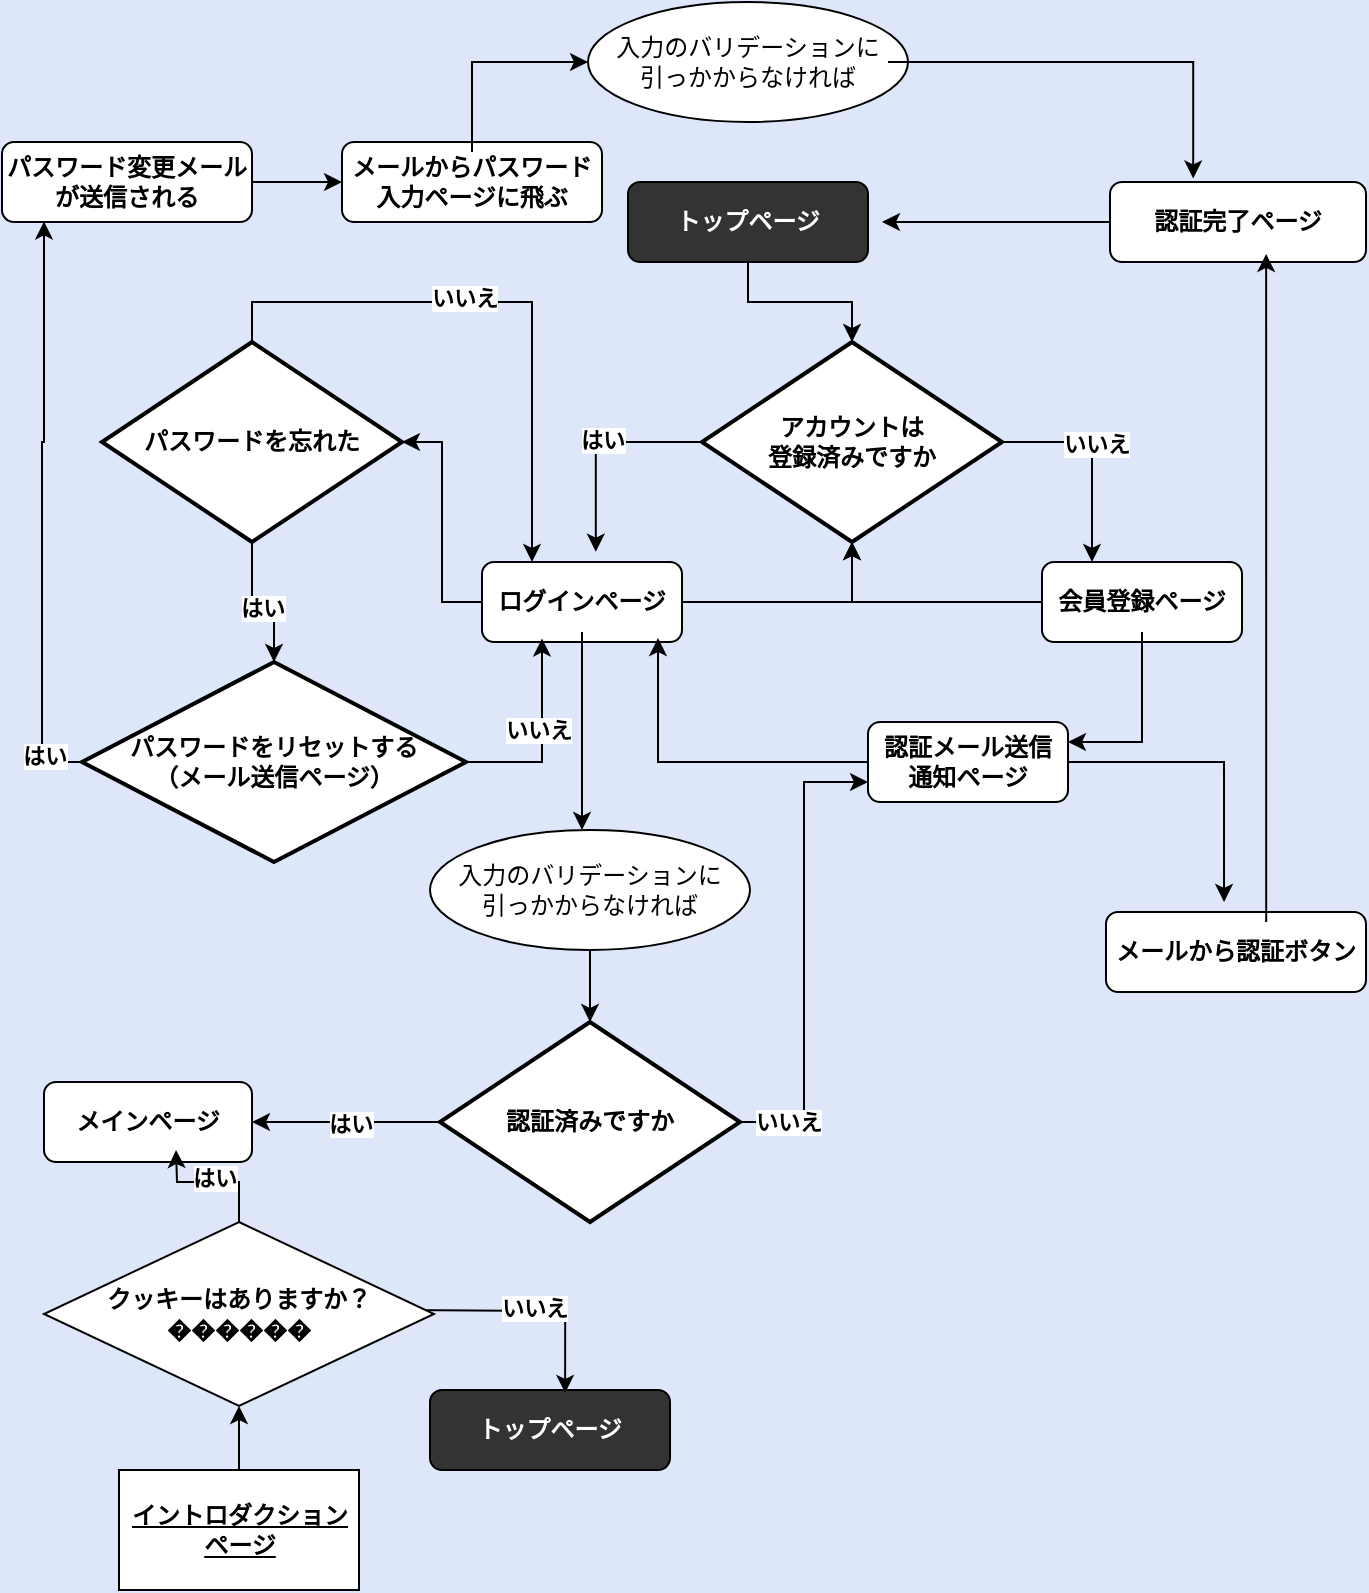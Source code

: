 <mxfile version="21.5.2" type="github">
  <diagram id="C5RBs43oDa-KdzZeNtuy" name="Page-1">
    <mxGraphModel dx="482" dy="691" grid="1" gridSize="16" guides="1" tooltips="1" connect="1" arrows="1" fold="1" page="1" pageScale="1" pageWidth="827" pageHeight="1169" background="#DEE6FA" math="0" shadow="0">
      <root>
        <mxCell id="WIyWlLk6GJQsqaUBKTNV-0" />
        <mxCell id="WIyWlLk6GJQsqaUBKTNV-1" parent="WIyWlLk6GJQsqaUBKTNV-0" />
        <mxCell id="aztCClMb9fiekYysPnz5-6" style="edgeStyle=orthogonalEdgeStyle;rounded=0;orthogonalLoop=1;jettySize=auto;html=1;entryX=0.5;entryY=0;entryDx=0;entryDy=0;entryPerimeter=0;" parent="WIyWlLk6GJQsqaUBKTNV-1" source="aztCClMb9fiekYysPnz5-3" target="aztCClMb9fiekYysPnz5-5" edge="1">
          <mxGeometry relative="1" as="geometry" />
        </mxCell>
        <mxCell id="aztCClMb9fiekYysPnz5-3" value="トップページ" style="rounded=1;whiteSpace=wrap;html=1;fontSize=12;glass=0;strokeWidth=1;shadow=0;fontStyle=1;fontColor=#fff;fillColor=#333;" parent="WIyWlLk6GJQsqaUBKTNV-1" vertex="1">
          <mxGeometry x="353" y="220" width="120" height="40" as="geometry" />
        </mxCell>
        <mxCell id="aztCClMb9fiekYysPnz5-11" style="edgeStyle=orthogonalEdgeStyle;rounded=0;orthogonalLoop=1;jettySize=auto;html=1;entryX=0.569;entryY=-0.129;entryDx=0;entryDy=0;entryPerimeter=0;" parent="WIyWlLk6GJQsqaUBKTNV-1" source="aztCClMb9fiekYysPnz5-5" target="aztCClMb9fiekYysPnz5-9" edge="1">
          <mxGeometry relative="1" as="geometry" />
        </mxCell>
        <mxCell id="aztCClMb9fiekYysPnz5-12" value="はい" style="edgeLabel;align=center;verticalAlign=middle;resizable=0;points=[];fontStyle=1;html=1;labelBorderColor=none;labelBackgroundColor=default;fontColor=default;fontFamily=Times New Roman;" parent="aztCClMb9fiekYysPnz5-11" vertex="1" connectable="0">
          <mxGeometry x="-0.064" y="-1" relative="1" as="geometry">
            <mxPoint as="offset" />
          </mxGeometry>
        </mxCell>
        <mxCell id="ltHdWcRN-C3PWxI5edL5-7" style="edgeStyle=orthogonalEdgeStyle;rounded=0;orthogonalLoop=1;jettySize=auto;html=1;entryX=0.25;entryY=0;entryDx=0;entryDy=0;" parent="WIyWlLk6GJQsqaUBKTNV-1" source="aztCClMb9fiekYysPnz5-5" target="ltHdWcRN-C3PWxI5edL5-5" edge="1">
          <mxGeometry relative="1" as="geometry" />
        </mxCell>
        <mxCell id="ltHdWcRN-C3PWxI5edL5-10" value="&lt;b&gt;いいえ&lt;/b&gt;" style="edgeLabel;html=1;align=center;verticalAlign=middle;resizable=0;points=[];" parent="ltHdWcRN-C3PWxI5edL5-7" vertex="1" connectable="0">
          <mxGeometry x="-0.121" y="2" relative="1" as="geometry">
            <mxPoint as="offset" />
          </mxGeometry>
        </mxCell>
        <mxCell id="aztCClMb9fiekYysPnz5-5" value="アカウントは&lt;br&gt;登録済みですか" style="strokeWidth=2;html=1;shape=mxgraph.flowchart.decision;whiteSpace=wrap;fontStyle=1" parent="WIyWlLk6GJQsqaUBKTNV-1" vertex="1">
          <mxGeometry x="390" y="300" width="150" height="100" as="geometry" />
        </mxCell>
        <mxCell id="aztCClMb9fiekYysPnz5-8" value="" style="group" parent="WIyWlLk6GJQsqaUBKTNV-1" vertex="1" connectable="0">
          <mxGeometry x="280" y="410" width="100" height="40" as="geometry" />
        </mxCell>
        <mxCell id="aztCClMb9fiekYysPnz5-9" value="" style="rounded=1;whiteSpace=wrap;html=1;" parent="aztCClMb9fiekYysPnz5-8" vertex="1">
          <mxGeometry width="100" height="40" as="geometry" />
        </mxCell>
        <mxCell id="hQmpsot-Bo15s6lT0mzz-2" style="edgeStyle=orthogonalEdgeStyle;rounded=0;orthogonalLoop=1;jettySize=auto;html=1;" parent="aztCClMb9fiekYysPnz5-8" source="aztCClMb9fiekYysPnz5-10" edge="1">
          <mxGeometry relative="1" as="geometry">
            <mxPoint x="50" y="134" as="targetPoint" />
          </mxGeometry>
        </mxCell>
        <mxCell id="aztCClMb9fiekYysPnz5-10" value="ログインページ" style="text;html=1;strokeColor=none;fillColor=none;align=center;verticalAlign=middle;whiteSpace=wrap;rounded=0;fontSize=12;fontStyle=1" parent="aztCClMb9fiekYysPnz5-8" vertex="1">
          <mxGeometry y="5" width="100" height="30" as="geometry" />
        </mxCell>
        <mxCell id="aztCClMb9fiekYysPnz5-19" style="edgeStyle=orthogonalEdgeStyle;rounded=0;orthogonalLoop=1;jettySize=auto;html=1;exitX=0.5;exitY=0;exitDx=0;exitDy=0;exitPerimeter=0;entryX=0.25;entryY=0;entryDx=0;entryDy=0;" parent="WIyWlLk6GJQsqaUBKTNV-1" source="aztCClMb9fiekYysPnz5-13" target="aztCClMb9fiekYysPnz5-9" edge="1">
          <mxGeometry relative="1" as="geometry" />
        </mxCell>
        <mxCell id="aztCClMb9fiekYysPnz5-21" value="&lt;font face=&quot;Times New Roman&quot;&gt;&lt;b&gt;いいえ&lt;br&gt;&lt;/b&gt;&lt;/font&gt;" style="edgeLabel;html=1;align=center;verticalAlign=middle;resizable=0;points=[];" parent="aztCClMb9fiekYysPnz5-19" vertex="1" connectable="0">
          <mxGeometry x="-0.133" y="2" relative="1" as="geometry">
            <mxPoint as="offset" />
          </mxGeometry>
        </mxCell>
        <mxCell id="aztCClMb9fiekYysPnz5-26" style="edgeStyle=orthogonalEdgeStyle;rounded=0;orthogonalLoop=1;jettySize=auto;html=1;entryX=0.5;entryY=0;entryDx=0;entryDy=0;entryPerimeter=0;" parent="WIyWlLk6GJQsqaUBKTNV-1" source="aztCClMb9fiekYysPnz5-13" target="aztCClMb9fiekYysPnz5-30" edge="1">
          <mxGeometry relative="1" as="geometry">
            <mxPoint x="175" y="530" as="targetPoint" />
          </mxGeometry>
        </mxCell>
        <mxCell id="aztCClMb9fiekYysPnz5-28" value="&lt;font face=&quot;Times New Roman&quot;&gt;&lt;b&gt;はい&lt;/b&gt;&lt;br&gt;&lt;/font&gt;" style="edgeLabel;html=1;align=center;verticalAlign=middle;resizable=0;points=[];" parent="aztCClMb9fiekYysPnz5-26" vertex="1" connectable="0">
          <mxGeometry x="-0.024" y="-3" relative="1" as="geometry">
            <mxPoint as="offset" />
          </mxGeometry>
        </mxCell>
        <mxCell id="aztCClMb9fiekYysPnz5-13" value="&lt;b&gt;&lt;font face=&quot;Times New Roman&quot;&gt;パスワードを忘れた&lt;/font&gt;&lt;/b&gt;" style="strokeWidth=2;html=1;shape=mxgraph.flowchart.decision;whiteSpace=wrap;" parent="WIyWlLk6GJQsqaUBKTNV-1" vertex="1">
          <mxGeometry x="90" y="300" width="150" height="100" as="geometry" />
        </mxCell>
        <mxCell id="aztCClMb9fiekYysPnz5-15" style="edgeStyle=orthogonalEdgeStyle;rounded=0;orthogonalLoop=1;jettySize=auto;html=1;" parent="WIyWlLk6GJQsqaUBKTNV-1" source="aztCClMb9fiekYysPnz5-10" target="aztCClMb9fiekYysPnz5-5" edge="1">
          <mxGeometry relative="1" as="geometry" />
        </mxCell>
        <mxCell id="aztCClMb9fiekYysPnz5-18" style="edgeStyle=orthogonalEdgeStyle;rounded=0;orthogonalLoop=1;jettySize=auto;html=1;entryX=1;entryY=0.5;entryDx=0;entryDy=0;entryPerimeter=0;" parent="WIyWlLk6GJQsqaUBKTNV-1" source="aztCClMb9fiekYysPnz5-10" target="aztCClMb9fiekYysPnz5-13" edge="1">
          <mxGeometry relative="1" as="geometry" />
        </mxCell>
        <mxCell id="aztCClMb9fiekYysPnz5-32" style="edgeStyle=orthogonalEdgeStyle;rounded=0;orthogonalLoop=1;jettySize=auto;html=1;entryX=0.3;entryY=0.955;entryDx=0;entryDy=0;entryPerimeter=0;" parent="WIyWlLk6GJQsqaUBKTNV-1" source="aztCClMb9fiekYysPnz5-30" target="aztCClMb9fiekYysPnz5-9" edge="1">
          <mxGeometry relative="1" as="geometry" />
        </mxCell>
        <mxCell id="aztCClMb9fiekYysPnz5-33" value="&lt;font face=&quot;Times New Roman&quot;&gt;&lt;b&gt;いいえ&lt;br&gt;&lt;/b&gt;&lt;/font&gt;" style="edgeLabel;html=1;align=center;verticalAlign=middle;resizable=0;points=[];" parent="aztCClMb9fiekYysPnz5-32" vertex="1" connectable="0">
          <mxGeometry x="0.096" y="2" relative="1" as="geometry">
            <mxPoint as="offset" />
          </mxGeometry>
        </mxCell>
        <mxCell id="aztCClMb9fiekYysPnz5-57" style="edgeStyle=orthogonalEdgeStyle;rounded=0;orthogonalLoop=1;jettySize=auto;html=1;exitX=0;exitY=0.5;exitDx=0;exitDy=0;exitPerimeter=0;entryX=0.168;entryY=0.993;entryDx=0;entryDy=0;entryPerimeter=0;" parent="WIyWlLk6GJQsqaUBKTNV-1" source="aztCClMb9fiekYysPnz5-30" target="aztCClMb9fiekYysPnz5-35" edge="1">
          <mxGeometry relative="1" as="geometry">
            <mxPoint x="60" y="200" as="targetPoint" />
          </mxGeometry>
        </mxCell>
        <mxCell id="ltHdWcRN-C3PWxI5edL5-1" value="はい" style="edgeLabel;html=1;align=center;verticalAlign=middle;resizable=0;points=[];fontStyle=1" parent="aztCClMb9fiekYysPnz5-57" vertex="1" connectable="0">
          <mxGeometry x="-0.875" y="-3" relative="1" as="geometry">
            <mxPoint x="-1" as="offset" />
          </mxGeometry>
        </mxCell>
        <mxCell id="aztCClMb9fiekYysPnz5-30" value="&lt;b&gt;パスワードをリセットする&lt;br&gt;（メール送信ページ）&lt;br&gt;&lt;/b&gt;" style="strokeWidth=2;html=1;shape=mxgraph.flowchart.decision;whiteSpace=wrap;" parent="WIyWlLk6GJQsqaUBKTNV-1" vertex="1">
          <mxGeometry x="80" y="460" width="192" height="100" as="geometry" />
        </mxCell>
        <mxCell id="aztCClMb9fiekYysPnz5-34" value="" style="group" parent="WIyWlLk6GJQsqaUBKTNV-1" vertex="1" connectable="0">
          <mxGeometry x="40" y="200" width="125" height="40" as="geometry" />
        </mxCell>
        <mxCell id="aztCClMb9fiekYysPnz5-35" value="" style="rounded=1;whiteSpace=wrap;html=1;" parent="aztCClMb9fiekYysPnz5-34" vertex="1">
          <mxGeometry width="125" height="40" as="geometry" />
        </mxCell>
        <mxCell id="aztCClMb9fiekYysPnz5-36" value="パスワード変更メールが送信される" style="text;html=1;strokeColor=none;fillColor=none;align=center;verticalAlign=middle;whiteSpace=wrap;rounded=0;fontSize=12;fontStyle=1" parent="aztCClMb9fiekYysPnz5-34" vertex="1">
          <mxGeometry y="5" width="125" height="30" as="geometry" />
        </mxCell>
        <mxCell id="aztCClMb9fiekYysPnz5-39" value="" style="group" parent="WIyWlLk6GJQsqaUBKTNV-1" vertex="1" connectable="0">
          <mxGeometry x="210" y="200" width="130" height="40" as="geometry" />
        </mxCell>
        <mxCell id="aztCClMb9fiekYysPnz5-40" value="" style="rounded=1;whiteSpace=wrap;html=1;" parent="aztCClMb9fiekYysPnz5-39" vertex="1">
          <mxGeometry width="130.0" height="40" as="geometry" />
        </mxCell>
        <mxCell id="aztCClMb9fiekYysPnz5-41" value="メールからパスワード&lt;br&gt;入力ページに飛ぶ" style="text;html=1;strokeColor=none;fillColor=none;align=center;verticalAlign=middle;whiteSpace=wrap;rounded=0;fontSize=12;fontStyle=1" parent="aztCClMb9fiekYysPnz5-39" vertex="1">
          <mxGeometry y="5" width="130.0" height="30" as="geometry" />
        </mxCell>
        <mxCell id="aztCClMb9fiekYysPnz5-53" value="" style="group" parent="WIyWlLk6GJQsqaUBKTNV-1" vertex="1" connectable="0">
          <mxGeometry x="333" y="130" width="160" height="60" as="geometry" />
        </mxCell>
        <mxCell id="aztCClMb9fiekYysPnz5-50" value="" style="verticalLabelPosition=bottom;verticalAlign=top;html=1;shape=mxgraph.flowchart.on-page_reference;" parent="aztCClMb9fiekYysPnz5-53" vertex="1">
          <mxGeometry width="160" height="60" as="geometry" />
        </mxCell>
        <mxCell id="aztCClMb9fiekYysPnz5-51" value="入力のバリデーションに&lt;br&gt;引っかからなければ" style="text;html=1;strokeColor=none;fillColor=none;align=center;verticalAlign=middle;whiteSpace=wrap;rounded=0;" parent="aztCClMb9fiekYysPnz5-53" vertex="1">
          <mxGeometry x="10" y="15" width="140" height="30" as="geometry" />
        </mxCell>
        <mxCell id="aztCClMb9fiekYysPnz5-58" style="edgeStyle=orthogonalEdgeStyle;rounded=0;orthogonalLoop=1;jettySize=auto;html=1;entryX=0;entryY=0.5;entryDx=0;entryDy=0;" parent="WIyWlLk6GJQsqaUBKTNV-1" source="aztCClMb9fiekYysPnz5-36" target="aztCClMb9fiekYysPnz5-41" edge="1">
          <mxGeometry relative="1" as="geometry" />
        </mxCell>
        <mxCell id="aztCClMb9fiekYysPnz5-59" style="edgeStyle=orthogonalEdgeStyle;rounded=0;orthogonalLoop=1;jettySize=auto;html=1;entryX=0;entryY=0.5;entryDx=0;entryDy=0;entryPerimeter=0;" parent="WIyWlLk6GJQsqaUBKTNV-1" source="aztCClMb9fiekYysPnz5-41" target="aztCClMb9fiekYysPnz5-50" edge="1">
          <mxGeometry relative="1" as="geometry" />
        </mxCell>
        <mxCell id="ltHdWcRN-C3PWxI5edL5-4" value="" style="group" parent="WIyWlLk6GJQsqaUBKTNV-1" vertex="1" connectable="0">
          <mxGeometry x="560" y="410" width="100" height="40" as="geometry" />
        </mxCell>
        <mxCell id="ltHdWcRN-C3PWxI5edL5-5" value="" style="rounded=1;whiteSpace=wrap;html=1;" parent="ltHdWcRN-C3PWxI5edL5-4" vertex="1">
          <mxGeometry width="100" height="40" as="geometry" />
        </mxCell>
        <mxCell id="ltHdWcRN-C3PWxI5edL5-6" value="会員登録ページ" style="text;html=1;strokeColor=none;fillColor=none;align=center;verticalAlign=middle;whiteSpace=wrap;rounded=0;fontSize=12;fontStyle=1" parent="ltHdWcRN-C3PWxI5edL5-4" vertex="1">
          <mxGeometry y="5" width="100" height="30" as="geometry" />
        </mxCell>
        <mxCell id="ltHdWcRN-C3PWxI5edL5-8" style="edgeStyle=orthogonalEdgeStyle;rounded=0;orthogonalLoop=1;jettySize=auto;html=1;entryX=0.5;entryY=1;entryDx=0;entryDy=0;entryPerimeter=0;" parent="WIyWlLk6GJQsqaUBKTNV-1" source="ltHdWcRN-C3PWxI5edL5-6" target="aztCClMb9fiekYysPnz5-5" edge="1">
          <mxGeometry relative="1" as="geometry" />
        </mxCell>
        <mxCell id="ltHdWcRN-C3PWxI5edL5-11" value="" style="group" parent="WIyWlLk6GJQsqaUBKTNV-1" vertex="1" connectable="0">
          <mxGeometry x="473" y="490" width="100" height="40" as="geometry" />
        </mxCell>
        <mxCell id="ltHdWcRN-C3PWxI5edL5-12" value="&lt;b&gt;認証メール送信&lt;br&gt;通知ページ&lt;/b&gt;" style="rounded=1;whiteSpace=wrap;html=1;" parent="ltHdWcRN-C3PWxI5edL5-11" vertex="1">
          <mxGeometry width="100" height="40" as="geometry" />
        </mxCell>
        <mxCell id="hQmpsot-Bo15s6lT0mzz-0" style="edgeStyle=orthogonalEdgeStyle;rounded=0;orthogonalLoop=1;jettySize=auto;html=1;entryX=1;entryY=0.25;entryDx=0;entryDy=0;" parent="WIyWlLk6GJQsqaUBKTNV-1" source="ltHdWcRN-C3PWxI5edL5-6" target="ltHdWcRN-C3PWxI5edL5-12" edge="1">
          <mxGeometry relative="1" as="geometry" />
        </mxCell>
        <mxCell id="hQmpsot-Bo15s6lT0mzz-1" style="edgeStyle=orthogonalEdgeStyle;rounded=0;orthogonalLoop=1;jettySize=auto;html=1;exitX=0;exitY=0.5;exitDx=0;exitDy=0;entryX=0.88;entryY=0.95;entryDx=0;entryDy=0;entryPerimeter=0;" parent="WIyWlLk6GJQsqaUBKTNV-1" source="ltHdWcRN-C3PWxI5edL5-12" target="aztCClMb9fiekYysPnz5-9" edge="1">
          <mxGeometry relative="1" as="geometry" />
        </mxCell>
        <mxCell id="hQmpsot-Bo15s6lT0mzz-3" value="" style="group" parent="WIyWlLk6GJQsqaUBKTNV-1" vertex="1" connectable="0">
          <mxGeometry x="254" y="544" width="160" height="60" as="geometry" />
        </mxCell>
        <mxCell id="hQmpsot-Bo15s6lT0mzz-4" value="" style="verticalLabelPosition=bottom;verticalAlign=top;html=1;shape=mxgraph.flowchart.on-page_reference;" parent="hQmpsot-Bo15s6lT0mzz-3" vertex="1">
          <mxGeometry width="160" height="60" as="geometry" />
        </mxCell>
        <mxCell id="hQmpsot-Bo15s6lT0mzz-5" value="入力のバリデーションに&lt;br&gt;引っかからなければ" style="text;html=1;strokeColor=none;fillColor=none;align=center;verticalAlign=middle;whiteSpace=wrap;rounded=0;" parent="hQmpsot-Bo15s6lT0mzz-3" vertex="1">
          <mxGeometry x="10" y="15" width="140" height="30" as="geometry" />
        </mxCell>
        <mxCell id="hQmpsot-Bo15s6lT0mzz-34" style="edgeStyle=orthogonalEdgeStyle;rounded=0;orthogonalLoop=1;jettySize=auto;html=1;entryX=0;entryY=0.75;entryDx=0;entryDy=0;" parent="WIyWlLk6GJQsqaUBKTNV-1" source="hQmpsot-Bo15s6lT0mzz-6" target="ltHdWcRN-C3PWxI5edL5-12" edge="1">
          <mxGeometry relative="1" as="geometry">
            <mxPoint x="409" y="710" as="sourcePoint" />
            <mxPoint x="448" y="528" as="targetPoint" />
          </mxGeometry>
        </mxCell>
        <mxCell id="PPIgT-XpNRlkjWeEEBD5-11" value="&lt;b&gt;いいえ&lt;/b&gt;" style="edgeLabel;html=1;align=center;verticalAlign=middle;resizable=0;points=[];" parent="hQmpsot-Bo15s6lT0mzz-34" vertex="1" connectable="0">
          <mxGeometry x="-0.906" y="1" relative="1" as="geometry">
            <mxPoint x="13" y="1" as="offset" />
          </mxGeometry>
        </mxCell>
        <mxCell id="PPIgT-XpNRlkjWeEEBD5-0" style="edgeStyle=orthogonalEdgeStyle;rounded=0;orthogonalLoop=1;jettySize=auto;html=1;" parent="WIyWlLk6GJQsqaUBKTNV-1" source="hQmpsot-Bo15s6lT0mzz-6" edge="1">
          <mxGeometry relative="1" as="geometry">
            <mxPoint x="208" y="690" as="targetPoint" />
          </mxGeometry>
        </mxCell>
        <mxCell id="PPIgT-XpNRlkjWeEEBD5-9" value="" style="edgeStyle=orthogonalEdgeStyle;rounded=0;orthogonalLoop=1;jettySize=auto;html=1;" parent="WIyWlLk6GJQsqaUBKTNV-1" source="hQmpsot-Bo15s6lT0mzz-6" target="PPIgT-XpNRlkjWeEEBD5-3" edge="1">
          <mxGeometry relative="1" as="geometry" />
        </mxCell>
        <mxCell id="PPIgT-XpNRlkjWeEEBD5-10" value="&lt;b&gt;はい&lt;/b&gt;" style="edgeLabel;html=1;align=center;verticalAlign=middle;resizable=0;points=[];" parent="PPIgT-XpNRlkjWeEEBD5-9" vertex="1" connectable="0">
          <mxGeometry x="-0.041" y="1" relative="1" as="geometry">
            <mxPoint as="offset" />
          </mxGeometry>
        </mxCell>
        <mxCell id="hQmpsot-Bo15s6lT0mzz-6" value="&lt;font face=&quot;Times New Roman&quot;&gt;&lt;b&gt;認証済みですか&lt;/b&gt;&lt;/font&gt;" style="strokeWidth=2;html=1;shape=mxgraph.flowchart.decision;whiteSpace=wrap;" parent="WIyWlLk6GJQsqaUBKTNV-1" vertex="1">
          <mxGeometry x="259" y="640" width="150" height="100" as="geometry" />
        </mxCell>
        <mxCell id="hQmpsot-Bo15s6lT0mzz-7" style="edgeStyle=orthogonalEdgeStyle;rounded=0;orthogonalLoop=1;jettySize=auto;html=1;entryX=0.5;entryY=0;entryDx=0;entryDy=0;entryPerimeter=0;" parent="WIyWlLk6GJQsqaUBKTNV-1" source="hQmpsot-Bo15s6lT0mzz-4" target="hQmpsot-Bo15s6lT0mzz-6" edge="1">
          <mxGeometry relative="1" as="geometry" />
        </mxCell>
        <mxCell id="hQmpsot-Bo15s6lT0mzz-8" value="" style="group" parent="WIyWlLk6GJQsqaUBKTNV-1" vertex="1" connectable="0">
          <mxGeometry x="592" y="585" width="130" height="40" as="geometry" />
        </mxCell>
        <mxCell id="hQmpsot-Bo15s6lT0mzz-9" value="" style="rounded=1;whiteSpace=wrap;html=1;" parent="hQmpsot-Bo15s6lT0mzz-8" vertex="1">
          <mxGeometry width="130.0" height="40" as="geometry" />
        </mxCell>
        <mxCell id="hQmpsot-Bo15s6lT0mzz-10" value="メールから認証ボタン" style="text;html=1;strokeColor=none;fillColor=none;align=center;verticalAlign=middle;whiteSpace=wrap;rounded=0;fontSize=12;fontStyle=1" parent="hQmpsot-Bo15s6lT0mzz-8" vertex="1">
          <mxGeometry y="5" width="130.0" height="30" as="geometry" />
        </mxCell>
        <mxCell id="hQmpsot-Bo15s6lT0mzz-11" style="edgeStyle=orthogonalEdgeStyle;rounded=0;orthogonalLoop=1;jettySize=auto;html=1;entryX=0.454;entryY=-0.125;entryDx=0;entryDy=0;entryPerimeter=0;" parent="WIyWlLk6GJQsqaUBKTNV-1" source="ltHdWcRN-C3PWxI5edL5-12" target="hQmpsot-Bo15s6lT0mzz-9" edge="1">
          <mxGeometry relative="1" as="geometry" />
        </mxCell>
        <mxCell id="hQmpsot-Bo15s6lT0mzz-12" value="" style="group" parent="WIyWlLk6GJQsqaUBKTNV-1" vertex="1" connectable="0">
          <mxGeometry x="594" y="220" width="128" height="40" as="geometry" />
        </mxCell>
        <mxCell id="hQmpsot-Bo15s6lT0mzz-13" value="" style="rounded=1;whiteSpace=wrap;html=1;" parent="hQmpsot-Bo15s6lT0mzz-12" vertex="1">
          <mxGeometry width="128" height="40" as="geometry" />
        </mxCell>
        <mxCell id="hQmpsot-Bo15s6lT0mzz-31" style="edgeStyle=orthogonalEdgeStyle;rounded=0;orthogonalLoop=1;jettySize=auto;html=1;" parent="hQmpsot-Bo15s6lT0mzz-12" source="hQmpsot-Bo15s6lT0mzz-14" edge="1">
          <mxGeometry relative="1" as="geometry">
            <mxPoint x="-114" y="20" as="targetPoint" />
          </mxGeometry>
        </mxCell>
        <mxCell id="hQmpsot-Bo15s6lT0mzz-14" value="認証完了ページ" style="text;html=1;strokeColor=none;fillColor=none;align=center;verticalAlign=middle;whiteSpace=wrap;rounded=0;fontSize=12;fontStyle=1" parent="hQmpsot-Bo15s6lT0mzz-12" vertex="1">
          <mxGeometry y="5" width="128" height="30" as="geometry" />
        </mxCell>
        <mxCell id="hQmpsot-Bo15s6lT0mzz-29" style="edgeStyle=orthogonalEdgeStyle;rounded=0;orthogonalLoop=1;jettySize=auto;html=1;entryX=0.325;entryY=-0.044;entryDx=0;entryDy=0;entryPerimeter=0;" parent="WIyWlLk6GJQsqaUBKTNV-1" source="aztCClMb9fiekYysPnz5-51" target="hQmpsot-Bo15s6lT0mzz-13" edge="1">
          <mxGeometry relative="1" as="geometry" />
        </mxCell>
        <mxCell id="hQmpsot-Bo15s6lT0mzz-27" style="edgeStyle=orthogonalEdgeStyle;rounded=0;orthogonalLoop=1;jettySize=auto;html=1;entryX=0.61;entryY=1.033;entryDx=0;entryDy=0;entryPerimeter=0;" parent="WIyWlLk6GJQsqaUBKTNV-1" source="hQmpsot-Bo15s6lT0mzz-10" target="hQmpsot-Bo15s6lT0mzz-14" edge="1">
          <mxGeometry relative="1" as="geometry">
            <mxPoint x="704" y="272" as="targetPoint" />
            <Array as="points">
              <mxPoint x="672" y="585" />
            </Array>
          </mxGeometry>
        </mxCell>
        <mxCell id="PPIgT-XpNRlkjWeEEBD5-1" value="" style="group;rounded=0;" parent="WIyWlLk6GJQsqaUBKTNV-1" vertex="1" connectable="0">
          <mxGeometry x="61" y="670" width="104" height="40" as="geometry" />
        </mxCell>
        <mxCell id="PPIgT-XpNRlkjWeEEBD5-2" value="" style="rounded=1;whiteSpace=wrap;html=1;" parent="PPIgT-XpNRlkjWeEEBD5-1" vertex="1">
          <mxGeometry width="104" height="40" as="geometry" />
        </mxCell>
        <mxCell id="PPIgT-XpNRlkjWeEEBD5-3" value="メインページ" style="text;html=1;strokeColor=none;fillColor=none;align=center;verticalAlign=middle;whiteSpace=wrap;rounded=0;fontSize=12;fontStyle=1" parent="PPIgT-XpNRlkjWeEEBD5-1" vertex="1">
          <mxGeometry y="5" width="104" height="30" as="geometry" />
        </mxCell>
        <mxCell id="PPIgT-XpNRlkjWeEEBD5-8" value="トップページ" style="rounded=1;whiteSpace=wrap;html=1;fontSize=12;glass=0;strokeWidth=1;shadow=0;fontStyle=1;fillColor=#333;fontColor=#fff;" parent="WIyWlLk6GJQsqaUBKTNV-1" vertex="1">
          <mxGeometry x="254" y="824" width="120" height="40" as="geometry" />
        </mxCell>
        <mxCell id="PPIgT-XpNRlkjWeEEBD5-16" style="edgeStyle=orthogonalEdgeStyle;rounded=0;orthogonalLoop=1;jettySize=auto;html=1;" parent="WIyWlLk6GJQsqaUBKTNV-1" source="PPIgT-XpNRlkjWeEEBD5-15" edge="1">
          <mxGeometry relative="1" as="geometry">
            <mxPoint x="127" y="704" as="targetPoint" />
          </mxGeometry>
        </mxCell>
        <mxCell id="PPIgT-XpNRlkjWeEEBD5-20" value="&lt;b&gt;はい&lt;/b&gt;" style="edgeLabel;html=1;align=center;verticalAlign=middle;resizable=0;points=[];" parent="PPIgT-XpNRlkjWeEEBD5-16" vertex="1" connectable="0">
          <mxGeometry x="-0.027" y="-2" relative="1" as="geometry">
            <mxPoint as="offset" />
          </mxGeometry>
        </mxCell>
        <mxCell id="PPIgT-XpNRlkjWeEEBD5-17" style="edgeStyle=orthogonalEdgeStyle;rounded=0;orthogonalLoop=1;jettySize=auto;html=1;entryX=0.563;entryY=0.036;entryDx=0;entryDy=0;entryPerimeter=0;" parent="WIyWlLk6GJQsqaUBKTNV-1" edge="1" target="PPIgT-XpNRlkjWeEEBD5-8">
          <mxGeometry relative="1" as="geometry">
            <mxPoint x="352" y="784" as="targetPoint" />
            <mxPoint x="240" y="784" as="sourcePoint" />
          </mxGeometry>
        </mxCell>
        <mxCell id="PPIgT-XpNRlkjWeEEBD5-21" value="&lt;b&gt;いいえ&lt;/b&gt;" style="edgeLabel;html=1;align=center;verticalAlign=middle;resizable=0;points=[];" parent="PPIgT-XpNRlkjWeEEBD5-17" vertex="1" connectable="0">
          <mxGeometry x="0.066" y="2" relative="1" as="geometry">
            <mxPoint as="offset" />
          </mxGeometry>
        </mxCell>
        <mxCell id="PPIgT-XpNRlkjWeEEBD5-15" value="&lt;b&gt;クッキーはありますか？&lt;br&gt;������&lt;br&gt;&lt;/b&gt;" style="rhombus;whiteSpace=wrap;html=1;" parent="WIyWlLk6GJQsqaUBKTNV-1" vertex="1">
          <mxGeometry x="61" y="740" width="195" height="92" as="geometry" />
        </mxCell>
        <mxCell id="PPIgT-XpNRlkjWeEEBD5-19" style="edgeStyle=orthogonalEdgeStyle;rounded=0;orthogonalLoop=1;jettySize=auto;html=1;" parent="WIyWlLk6GJQsqaUBKTNV-1" source="PPIgT-XpNRlkjWeEEBD5-18" target="PPIgT-XpNRlkjWeEEBD5-15" edge="1">
          <mxGeometry relative="1" as="geometry" />
        </mxCell>
        <mxCell id="PPIgT-XpNRlkjWeEEBD5-18" value="&lt;b&gt;&lt;u&gt;イントロダクション&lt;br&gt;ページ&lt;/u&gt;&lt;/b&gt;" style="rounded=0;whiteSpace=wrap;html=1;" parent="WIyWlLk6GJQsqaUBKTNV-1" vertex="1">
          <mxGeometry x="98.5" y="864" width="120" height="60" as="geometry" />
        </mxCell>
      </root>
    </mxGraphModel>
  </diagram>
</mxfile>
